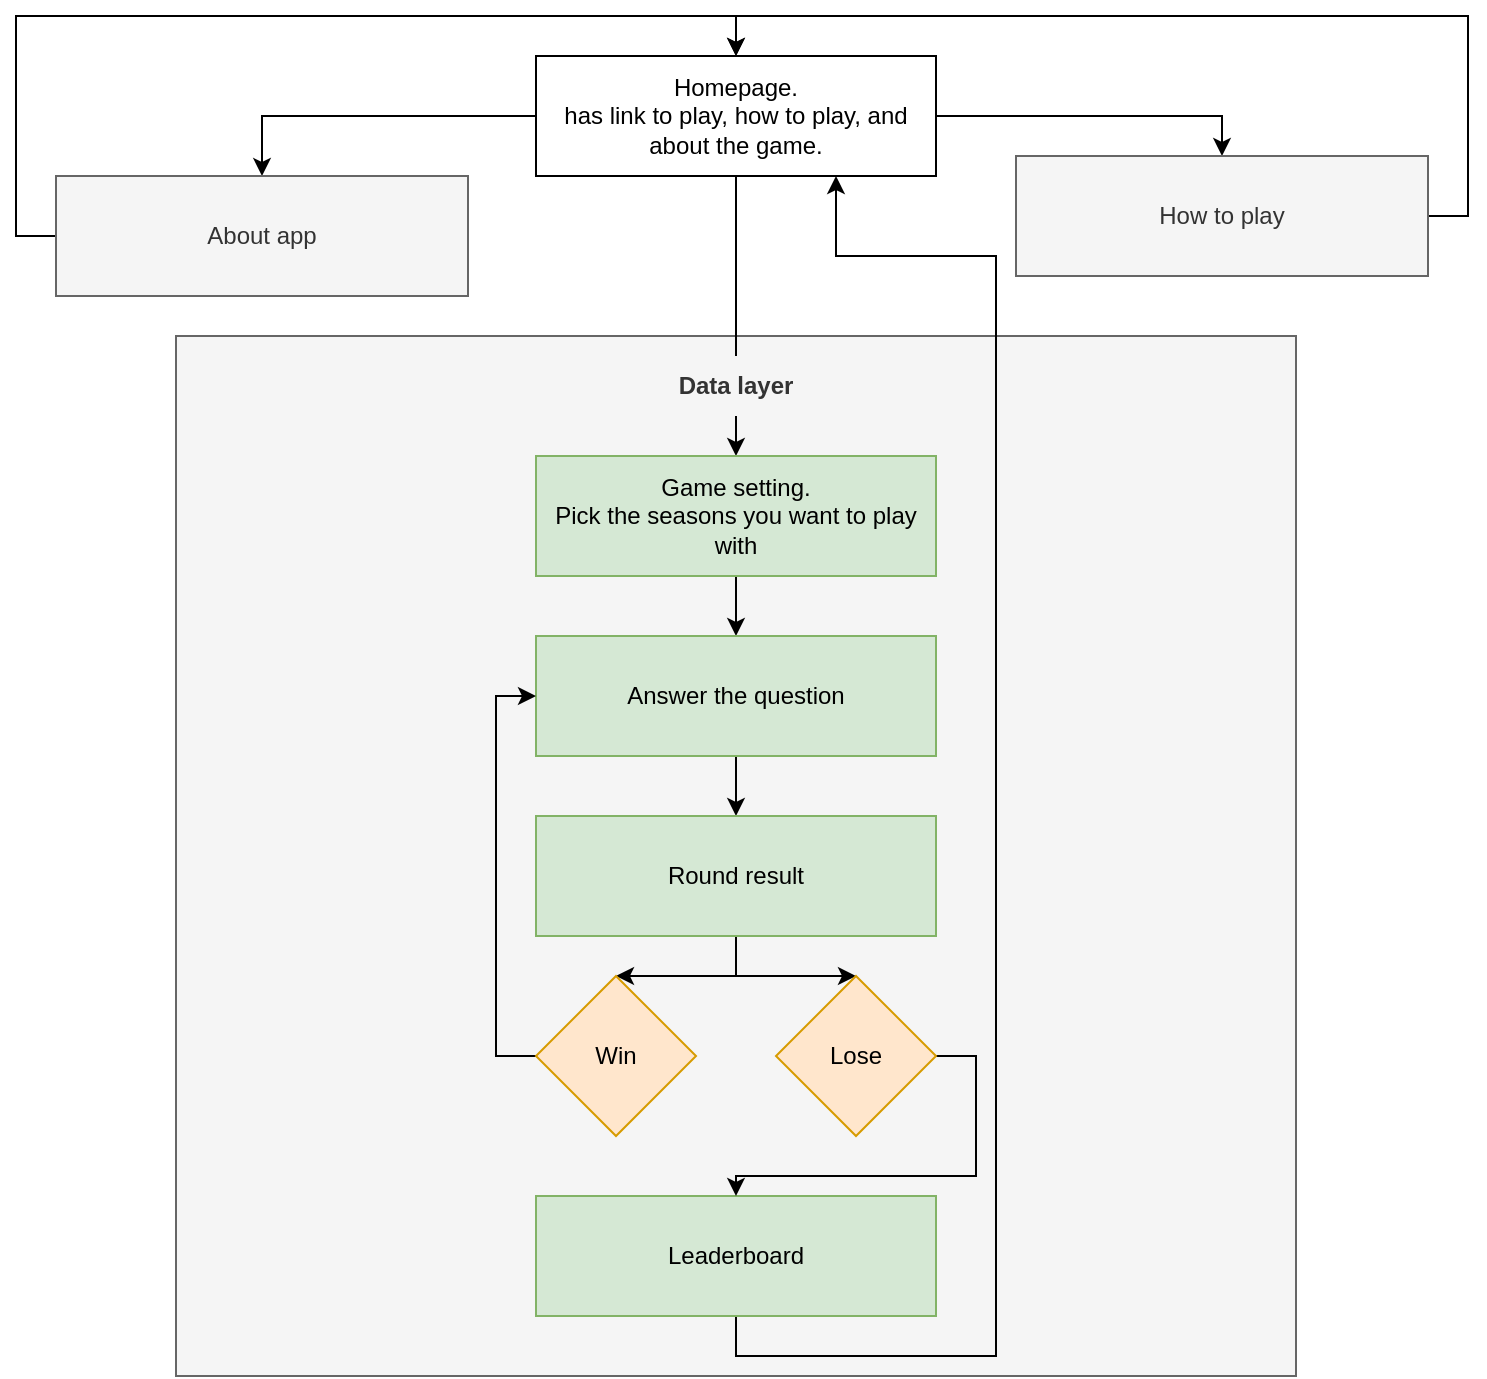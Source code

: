 <mxfile version="17.4.0" type="github"><diagram id="-u_ra94EKxEhC08_JZSj" name="Page-1"><mxGraphModel dx="1581" dy="868" grid="1" gridSize="10" guides="1" tooltips="1" connect="1" arrows="1" fold="1" page="1" pageScale="1" pageWidth="827" pageHeight="1169" math="0" shadow="0"><root><mxCell id="0"/><mxCell id="1" parent="0"/><mxCell id="nf0VwtjDDOg64dHQq3Eh-14" value="" style="whiteSpace=wrap;html=1;fillColor=#f5f5f5;fontColor=#333333;strokeColor=#666666;glass=0;container=0;" vertex="1" parent="1"><mxGeometry x="140" y="280" width="560" height="520" as="geometry"/></mxCell><mxCell id="nf0VwtjDDOg64dHQq3Eh-6" style="edgeStyle=orthogonalEdgeStyle;rounded=0;orthogonalLoop=1;jettySize=auto;html=1;exitX=0;exitY=0.5;exitDx=0;exitDy=0;entryX=0.5;entryY=0;entryDx=0;entryDy=0;" edge="1" parent="1" source="nf0VwtjDDOg64dHQq3Eh-1" target="nf0VwtjDDOg64dHQq3Eh-4"><mxGeometry relative="1" as="geometry"/></mxCell><mxCell id="nf0VwtjDDOg64dHQq3Eh-7" style="edgeStyle=orthogonalEdgeStyle;rounded=0;orthogonalLoop=1;jettySize=auto;html=1;entryX=0.5;entryY=0;entryDx=0;entryDy=0;" edge="1" parent="1" source="nf0VwtjDDOg64dHQq3Eh-1" target="nf0VwtjDDOg64dHQq3Eh-3"><mxGeometry relative="1" as="geometry"/></mxCell><mxCell id="nf0VwtjDDOg64dHQq3Eh-35" style="edgeStyle=orthogonalEdgeStyle;rounded=0;orthogonalLoop=1;jettySize=auto;html=1;" edge="1" parent="1" source="nf0VwtjDDOg64dHQq3Eh-1" target="nf0VwtjDDOg64dHQq3Eh-12"><mxGeometry relative="1" as="geometry"/></mxCell><mxCell id="nf0VwtjDDOg64dHQq3Eh-1" value="Homepage.&lt;br&gt;has link to play, how to play, and about the game." style="rounded=0;whiteSpace=wrap;html=1;" vertex="1" parent="1"><mxGeometry x="320" y="140" width="200" height="60" as="geometry"/></mxCell><mxCell id="nf0VwtjDDOg64dHQq3Eh-10" style="edgeStyle=orthogonalEdgeStyle;rounded=0;orthogonalLoop=1;jettySize=auto;html=1;entryX=0.5;entryY=0;entryDx=0;entryDy=0;exitX=1;exitY=0.5;exitDx=0;exitDy=0;" edge="1" parent="1" source="nf0VwtjDDOg64dHQq3Eh-3" target="nf0VwtjDDOg64dHQq3Eh-1"><mxGeometry relative="1" as="geometry"/></mxCell><mxCell id="nf0VwtjDDOg64dHQq3Eh-3" value="How to play" style="rounded=0;whiteSpace=wrap;html=1;fillColor=#f5f5f5;fontColor=#333333;strokeColor=#666666;" vertex="1" parent="1"><mxGeometry x="560" y="190" width="206" height="60" as="geometry"/></mxCell><mxCell id="nf0VwtjDDOg64dHQq3Eh-11" style="edgeStyle=orthogonalEdgeStyle;rounded=0;orthogonalLoop=1;jettySize=auto;html=1;exitX=0;exitY=0.5;exitDx=0;exitDy=0;entryX=0.5;entryY=0;entryDx=0;entryDy=0;" edge="1" parent="1" source="nf0VwtjDDOg64dHQq3Eh-4" target="nf0VwtjDDOg64dHQq3Eh-1"><mxGeometry relative="1" as="geometry"><mxPoint x="190" y="100" as="targetPoint"/></mxGeometry></mxCell><mxCell id="nf0VwtjDDOg64dHQq3Eh-4" value="About app" style="rounded=0;whiteSpace=wrap;html=1;fillColor=#f5f5f5;fontColor=#333333;strokeColor=#666666;" vertex="1" parent="1"><mxGeometry x="80" y="200" width="206" height="60" as="geometry"/></mxCell><mxCell id="nf0VwtjDDOg64dHQq3Eh-18" style="edgeStyle=orthogonalEdgeStyle;rounded=0;orthogonalLoop=1;jettySize=auto;html=1;" edge="1" parent="1" source="nf0VwtjDDOg64dHQq3Eh-12" target="nf0VwtjDDOg64dHQq3Eh-17"><mxGeometry relative="1" as="geometry"/></mxCell><mxCell id="nf0VwtjDDOg64dHQq3Eh-12" value="Game setting.&lt;br&gt;Pick the seasons you want to play with" style="rounded=0;whiteSpace=wrap;html=1;fillColor=#d5e8d4;strokeColor=#82b366;" vertex="1" parent="1"><mxGeometry x="320" y="340" width="200" height="60" as="geometry"/></mxCell><mxCell id="nf0VwtjDDOg64dHQq3Eh-15" value="&lt;b&gt;Data layer&lt;/b&gt;" style="rounded=0;whiteSpace=wrap;html=1;glass=0;fillColor=#f5f5f5;fontColor=#333333;strokeColor=none;" vertex="1" parent="1"><mxGeometry x="310" y="290" width="220" height="30" as="geometry"/></mxCell><mxCell id="nf0VwtjDDOg64dHQq3Eh-34" style="edgeStyle=orthogonalEdgeStyle;rounded=0;orthogonalLoop=1;jettySize=auto;html=1;entryX=0.75;entryY=1;entryDx=0;entryDy=0;" edge="1" parent="1" source="nf0VwtjDDOg64dHQq3Eh-27" target="nf0VwtjDDOg64dHQq3Eh-1"><mxGeometry relative="1" as="geometry"><mxPoint x="750" y="750" as="targetPoint"/><Array as="points"><mxPoint x="420" y="790"/><mxPoint x="550" y="790"/><mxPoint x="550" y="240"/><mxPoint x="470" y="240"/></Array></mxGeometry></mxCell><mxCell id="nf0VwtjDDOg64dHQq3Eh-27" value="Leaderboard" style="rounded=0;whiteSpace=wrap;html=1;fillColor=#d5e8d4;strokeColor=#82b366;" vertex="1" parent="1"><mxGeometry x="320" y="710" width="200" height="60" as="geometry"/></mxCell><mxCell id="nf0VwtjDDOg64dHQq3Eh-33" style="edgeStyle=orthogonalEdgeStyle;rounded=0;orthogonalLoop=1;jettySize=auto;html=1;exitX=1;exitY=0.5;exitDx=0;exitDy=0;" edge="1" parent="1" source="nf0VwtjDDOg64dHQq3Eh-29" target="nf0VwtjDDOg64dHQq3Eh-27"><mxGeometry relative="1" as="geometry"/></mxCell><mxCell id="nf0VwtjDDOg64dHQq3Eh-22" style="edgeStyle=orthogonalEdgeStyle;rounded=0;orthogonalLoop=1;jettySize=auto;html=1;entryX=0.5;entryY=0;entryDx=0;entryDy=0;" edge="1" parent="1" source="nf0VwtjDDOg64dHQq3Eh-17" target="nf0VwtjDDOg64dHQq3Eh-21"><mxGeometry relative="1" as="geometry"/></mxCell><mxCell id="nf0VwtjDDOg64dHQq3Eh-17" value="Answer the question" style="rounded=0;whiteSpace=wrap;html=1;fillColor=#d5e8d4;strokeColor=#82b366;" vertex="1" parent="1"><mxGeometry x="320" y="430" width="200" height="60" as="geometry"/></mxCell><mxCell id="nf0VwtjDDOg64dHQq3Eh-30" style="edgeStyle=orthogonalEdgeStyle;rounded=0;orthogonalLoop=1;jettySize=auto;html=1;exitX=0.5;exitY=1;exitDx=0;exitDy=0;entryX=0.5;entryY=0;entryDx=0;entryDy=0;" edge="1" parent="1" source="nf0VwtjDDOg64dHQq3Eh-21" target="nf0VwtjDDOg64dHQq3Eh-28"><mxGeometry relative="1" as="geometry"/></mxCell><mxCell id="nf0VwtjDDOg64dHQq3Eh-31" style="edgeStyle=orthogonalEdgeStyle;rounded=0;orthogonalLoop=1;jettySize=auto;html=1;exitX=0.5;exitY=1;exitDx=0;exitDy=0;" edge="1" parent="1" source="nf0VwtjDDOg64dHQq3Eh-21" target="nf0VwtjDDOg64dHQq3Eh-29"><mxGeometry relative="1" as="geometry"/></mxCell><mxCell id="nf0VwtjDDOg64dHQq3Eh-21" value="Round result" style="rounded=0;whiteSpace=wrap;html=1;fillColor=#d5e8d4;strokeColor=#82b366;" vertex="1" parent="1"><mxGeometry x="320" y="520" width="200" height="60" as="geometry"/></mxCell><mxCell id="nf0VwtjDDOg64dHQq3Eh-32" style="edgeStyle=orthogonalEdgeStyle;rounded=0;orthogonalLoop=1;jettySize=auto;html=1;entryX=0;entryY=0.5;entryDx=0;entryDy=0;exitX=0;exitY=0.5;exitDx=0;exitDy=0;" edge="1" parent="1" source="nf0VwtjDDOg64dHQq3Eh-28" target="nf0VwtjDDOg64dHQq3Eh-17"><mxGeometry relative="1" as="geometry"/></mxCell><mxCell id="nf0VwtjDDOg64dHQq3Eh-28" value="Win" style="rhombus;whiteSpace=wrap;html=1;glass=0;fillColor=#ffe6cc;strokeColor=#d79b00;" vertex="1" parent="1"><mxGeometry x="320" y="600" width="80" height="80" as="geometry"/></mxCell><mxCell id="nf0VwtjDDOg64dHQq3Eh-29" value="Lose" style="rhombus;whiteSpace=wrap;html=1;glass=0;fillColor=#ffe6cc;strokeColor=#d79b00;" vertex="1" parent="1"><mxGeometry x="440" y="600" width="80" height="80" as="geometry"/></mxCell></root></mxGraphModel></diagram></mxfile>